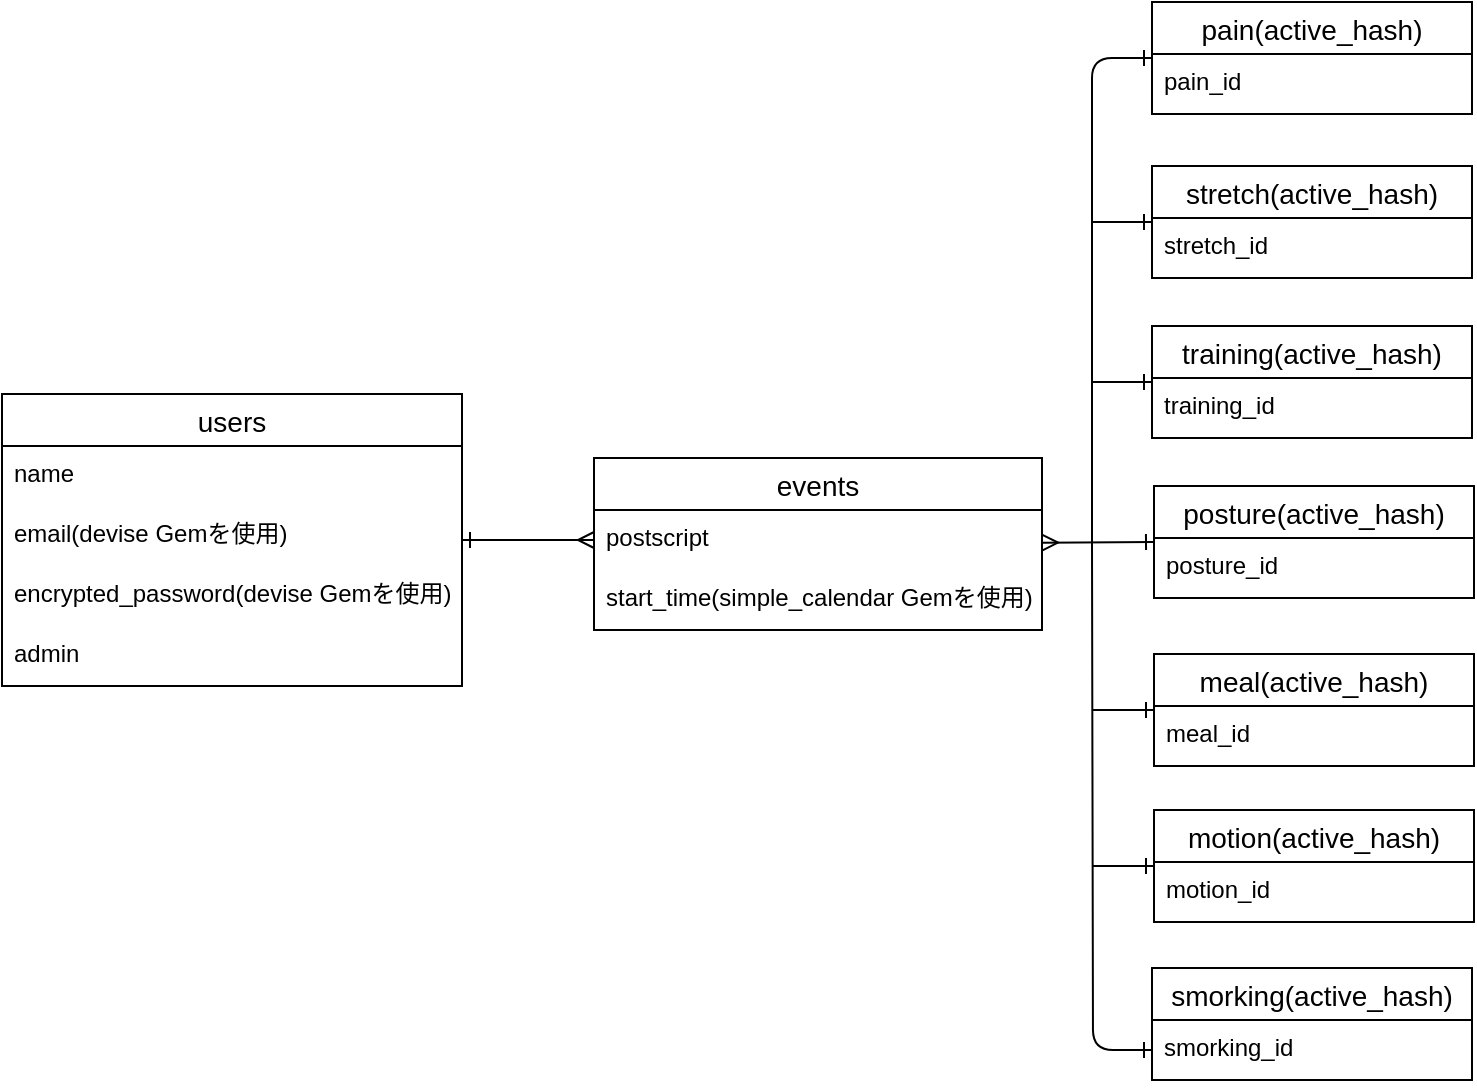 <mxfile>
    <diagram id="l6tFD-Y6mzbuiX1H4fGu" name="ページ1">
        <mxGraphModel dx="1068" dy="922" grid="1" gridSize="10" guides="1" tooltips="1" connect="1" arrows="1" fold="1" page="1" pageScale="1" pageWidth="827" pageHeight="1169" math="0" shadow="0">
            <root>
                <mxCell id="0"/>
                <mxCell id="1" parent="0"/>
                <mxCell id="29" style="edgeStyle=none;html=1;entryX=0;entryY=0.5;entryDx=0;entryDy=0;startArrow=ERmany;startFill=0;endArrow=ERone;endFill=0;" edge="1" parent="1" source="2" target="19">
                    <mxGeometry relative="1" as="geometry"/>
                </mxCell>
                <mxCell id="2" value="events" style="swimlane;fontStyle=0;childLayout=stackLayout;horizontal=1;startSize=26;horizontalStack=0;resizeParent=1;resizeParentMax=0;resizeLast=0;collapsible=1;marginBottom=0;align=center;fontSize=14;" vertex="1" parent="1">
                    <mxGeometry x="321" y="337" width="224" height="86" as="geometry"/>
                </mxCell>
                <mxCell id="3" value="postscript" style="text;strokeColor=none;fillColor=none;spacingLeft=4;spacingRight=4;overflow=hidden;rotatable=0;points=[[0,0.5],[1,0.5]];portConstraint=eastwest;fontSize=12;" vertex="1" parent="2">
                    <mxGeometry y="26" width="224" height="30" as="geometry"/>
                </mxCell>
                <mxCell id="4" value="start_time(simple_calendar Gemを使用)" style="text;strokeColor=none;fillColor=none;spacingLeft=4;spacingRight=4;overflow=hidden;rotatable=0;points=[[0,0.5],[1,0.5]];portConstraint=eastwest;fontSize=12;" vertex="1" parent="2">
                    <mxGeometry y="56" width="224" height="30" as="geometry"/>
                </mxCell>
                <mxCell id="28" style="edgeStyle=none;html=1;entryX=0;entryY=0.5;entryDx=0;entryDy=0;endArrow=ERmany;endFill=0;startArrow=ERone;startFill=0;" edge="1" parent="1" source="6" target="3">
                    <mxGeometry relative="1" as="geometry"/>
                </mxCell>
                <mxCell id="6" value="users" style="swimlane;fontStyle=0;childLayout=stackLayout;horizontal=1;startSize=26;horizontalStack=0;resizeParent=1;resizeParentMax=0;resizeLast=0;collapsible=1;marginBottom=0;align=center;fontSize=14;" vertex="1" parent="1">
                    <mxGeometry x="25" y="305" width="230" height="146" as="geometry"/>
                </mxCell>
                <mxCell id="7" value="name" style="text;strokeColor=none;fillColor=none;spacingLeft=4;spacingRight=4;overflow=hidden;rotatable=0;points=[[0,0.5],[1,0.5]];portConstraint=eastwest;fontSize=12;" vertex="1" parent="6">
                    <mxGeometry y="26" width="230" height="30" as="geometry"/>
                </mxCell>
                <mxCell id="8" value="email(devise Gemを使用)" style="text;strokeColor=none;fillColor=none;spacingLeft=4;spacingRight=4;overflow=hidden;rotatable=0;points=[[0,0.5],[1,0.5]];portConstraint=eastwest;fontSize=12;" vertex="1" parent="6">
                    <mxGeometry y="56" width="230" height="30" as="geometry"/>
                </mxCell>
                <mxCell id="9" value="encrypted_password(devise Gemを使用)" style="text;strokeColor=none;fillColor=none;spacingLeft=4;spacingRight=4;overflow=hidden;rotatable=0;points=[[0,0.5],[1,0.5]];portConstraint=eastwest;fontSize=12;" vertex="1" parent="6">
                    <mxGeometry y="86" width="230" height="30" as="geometry"/>
                </mxCell>
                <mxCell id="36" value="admin" style="text;strokeColor=none;fillColor=none;spacingLeft=4;spacingRight=4;overflow=hidden;rotatable=0;points=[[0,0.5],[1,0.5]];portConstraint=eastwest;fontSize=12;" vertex="1" parent="6">
                    <mxGeometry y="116" width="230" height="30" as="geometry"/>
                </mxCell>
                <mxCell id="30" style="edgeStyle=orthogonalEdgeStyle;html=1;startArrow=ERone;startFill=0;endArrow=none;endFill=0;" edge="1" parent="1" source="11">
                    <mxGeometry relative="1" as="geometry">
                        <mxPoint x="570" y="380" as="targetPoint"/>
                        <Array as="points">
                            <mxPoint x="570" y="137"/>
                            <mxPoint x="570" y="200"/>
                        </Array>
                    </mxGeometry>
                </mxCell>
                <mxCell id="11" value="pain(active_hash)" style="swimlane;fontStyle=0;childLayout=stackLayout;horizontal=1;startSize=26;horizontalStack=0;resizeParent=1;resizeParentMax=0;resizeLast=0;collapsible=1;marginBottom=0;align=center;fontSize=14;" vertex="1" parent="1">
                    <mxGeometry x="600" y="109" width="160" height="56" as="geometry"/>
                </mxCell>
                <mxCell id="12" value="pain_id" style="text;strokeColor=none;fillColor=none;spacingLeft=4;spacingRight=4;overflow=hidden;rotatable=0;points=[[0,0.5],[1,0.5]];portConstraint=eastwest;fontSize=12;" vertex="1" parent="11">
                    <mxGeometry y="26" width="160" height="30" as="geometry"/>
                </mxCell>
                <mxCell id="32" style="edgeStyle=orthogonalEdgeStyle;html=1;startArrow=ERone;startFill=0;endArrow=none;endFill=0;" edge="1" parent="1" source="15">
                    <mxGeometry relative="1" as="geometry">
                        <mxPoint x="570" y="219" as="targetPoint"/>
                    </mxGeometry>
                </mxCell>
                <mxCell id="15" value="stretch(active_hash)" style="swimlane;fontStyle=0;childLayout=stackLayout;horizontal=1;startSize=26;horizontalStack=0;resizeParent=1;resizeParentMax=0;resizeLast=0;collapsible=1;marginBottom=0;align=center;fontSize=14;" vertex="1" parent="1">
                    <mxGeometry x="600" y="191" width="160" height="56" as="geometry"/>
                </mxCell>
                <mxCell id="16" value="stretch_id" style="text;strokeColor=none;fillColor=none;spacingLeft=4;spacingRight=4;overflow=hidden;rotatable=0;points=[[0,0.5],[1,0.5]];portConstraint=eastwest;fontSize=12;" vertex="1" parent="15">
                    <mxGeometry y="26" width="160" height="30" as="geometry"/>
                </mxCell>
                <mxCell id="33" style="edgeStyle=orthogonalEdgeStyle;html=1;startArrow=ERone;startFill=0;endArrow=none;endFill=0;" edge="1" parent="1" source="17">
                    <mxGeometry relative="1" as="geometry">
                        <mxPoint x="570" y="299" as="targetPoint"/>
                    </mxGeometry>
                </mxCell>
                <mxCell id="17" value="training(active_hash)" style="swimlane;fontStyle=0;childLayout=stackLayout;horizontal=1;startSize=26;horizontalStack=0;resizeParent=1;resizeParentMax=0;resizeLast=0;collapsible=1;marginBottom=0;align=center;fontSize=14;" vertex="1" parent="1">
                    <mxGeometry x="600" y="271" width="160" height="56" as="geometry"/>
                </mxCell>
                <mxCell id="18" value="training_id" style="text;strokeColor=none;fillColor=none;spacingLeft=4;spacingRight=4;overflow=hidden;rotatable=0;points=[[0,0.5],[1,0.5]];portConstraint=eastwest;fontSize=12;" vertex="1" parent="17">
                    <mxGeometry y="26" width="160" height="30" as="geometry"/>
                </mxCell>
                <mxCell id="19" value="posture(active_hash)" style="swimlane;fontStyle=0;childLayout=stackLayout;horizontal=1;startSize=26;horizontalStack=0;resizeParent=1;resizeParentMax=0;resizeLast=0;collapsible=1;marginBottom=0;align=center;fontSize=14;" vertex="1" parent="1">
                    <mxGeometry x="601" y="351" width="160" height="56" as="geometry"/>
                </mxCell>
                <mxCell id="20" value="posture_id" style="text;strokeColor=none;fillColor=none;spacingLeft=4;spacingRight=4;overflow=hidden;rotatable=0;points=[[0,0.5],[1,0.5]];portConstraint=eastwest;fontSize=12;" vertex="1" parent="19">
                    <mxGeometry y="26" width="160" height="30" as="geometry"/>
                </mxCell>
                <mxCell id="34" style="edgeStyle=orthogonalEdgeStyle;html=1;startArrow=ERone;startFill=0;endArrow=none;endFill=0;" edge="1" parent="1" source="21">
                    <mxGeometry relative="1" as="geometry">
                        <mxPoint x="570" y="463" as="targetPoint"/>
                    </mxGeometry>
                </mxCell>
                <mxCell id="21" value="meal(active_hash)" style="swimlane;fontStyle=0;childLayout=stackLayout;horizontal=1;startSize=26;horizontalStack=0;resizeParent=1;resizeParentMax=0;resizeLast=0;collapsible=1;marginBottom=0;align=center;fontSize=14;" vertex="1" parent="1">
                    <mxGeometry x="601" y="435" width="160" height="56" as="geometry"/>
                </mxCell>
                <mxCell id="22" value="meal_id" style="text;strokeColor=none;fillColor=none;spacingLeft=4;spacingRight=4;overflow=hidden;rotatable=0;points=[[0,0.5],[1,0.5]];portConstraint=eastwest;fontSize=12;" vertex="1" parent="21">
                    <mxGeometry y="26" width="160" height="30" as="geometry"/>
                </mxCell>
                <mxCell id="35" style="edgeStyle=orthogonalEdgeStyle;html=1;startArrow=ERone;startFill=0;endArrow=none;endFill=0;" edge="1" parent="1" source="23">
                    <mxGeometry relative="1" as="geometry">
                        <mxPoint x="570" y="541" as="targetPoint"/>
                    </mxGeometry>
                </mxCell>
                <mxCell id="23" value="motion(active_hash)" style="swimlane;fontStyle=0;childLayout=stackLayout;horizontal=1;startSize=26;horizontalStack=0;resizeParent=1;resizeParentMax=0;resizeLast=0;collapsible=1;marginBottom=0;align=center;fontSize=14;" vertex="1" parent="1">
                    <mxGeometry x="601" y="513" width="160" height="56" as="geometry"/>
                </mxCell>
                <mxCell id="24" value="motion_id" style="text;strokeColor=none;fillColor=none;spacingLeft=4;spacingRight=4;overflow=hidden;rotatable=0;points=[[0,0.5],[1,0.5]];portConstraint=eastwest;fontSize=12;" vertex="1" parent="23">
                    <mxGeometry y="26" width="160" height="30" as="geometry"/>
                </mxCell>
                <mxCell id="25" value="smorking(active_hash)" style="swimlane;fontStyle=0;childLayout=stackLayout;horizontal=1;startSize=26;horizontalStack=0;resizeParent=1;resizeParentMax=0;resizeLast=0;collapsible=1;marginBottom=0;align=center;fontSize=14;" vertex="1" parent="1">
                    <mxGeometry x="600" y="592" width="160" height="56" as="geometry"/>
                </mxCell>
                <mxCell id="26" value="smorking_id" style="text;strokeColor=none;fillColor=none;spacingLeft=4;spacingRight=4;overflow=hidden;rotatable=0;points=[[0,0.5],[1,0.5]];portConstraint=eastwest;fontSize=12;" vertex="1" parent="25">
                    <mxGeometry y="26" width="160" height="30" as="geometry"/>
                </mxCell>
                <mxCell id="31" style="edgeStyle=orthogonalEdgeStyle;html=1;startArrow=ERone;startFill=0;endArrow=none;endFill=0;" edge="1" parent="1" source="26">
                    <mxGeometry relative="1" as="geometry">
                        <mxPoint x="570" y="380" as="targetPoint"/>
                    </mxGeometry>
                </mxCell>
            </root>
        </mxGraphModel>
    </diagram>
    <diagram id="OTcrRsifSK56F-cyigr_" name="ページ2">
        <mxGraphModel dx="961" dy="830" grid="1" gridSize="10" guides="1" tooltips="1" connect="1" arrows="1" fold="1" page="1" pageScale="1" pageWidth="827" pageHeight="1169" math="0" shadow="0">
            <root>
                <mxCell id="b2MLb9e18p4-IjrN-mBH-0"/>
                <mxCell id="b2MLb9e18p4-IjrN-mBH-1" parent="b2MLb9e18p4-IjrN-mBH-0"/>
                <mxCell id="b2MLb9e18p4-IjrN-mBH-11" style="edgeStyle=orthogonalEdgeStyle;html=1;entryX=0;entryY=0.5;entryDx=0;entryDy=0;startArrow=none;startFill=0;endArrow=none;endFill=0;" edge="1" parent="b2MLb9e18p4-IjrN-mBH-1" source="b2MLb9e18p4-IjrN-mBH-2" target="b2MLb9e18p4-IjrN-mBH-3">
                    <mxGeometry relative="1" as="geometry"/>
                </mxCell>
                <mxCell id="b2MLb9e18p4-IjrN-mBH-2" value="ユーザーログインページ" style="rounded=1;whiteSpace=wrap;html=1;" vertex="1" parent="b2MLb9e18p4-IjrN-mBH-1">
                    <mxGeometry x="40" y="218" width="140" height="30" as="geometry"/>
                </mxCell>
                <mxCell id="b2MLb9e18p4-IjrN-mBH-12" style="edgeStyle=orthogonalEdgeStyle;html=1;startArrow=none;startFill=0;endArrow=none;endFill=0;" edge="1" parent="b2MLb9e18p4-IjrN-mBH-1" source="b2MLb9e18p4-IjrN-mBH-3">
                    <mxGeometry relative="1" as="geometry">
                        <mxPoint x="440" y="135" as="targetPoint"/>
                    </mxGeometry>
                </mxCell>
                <mxCell id="b2MLb9e18p4-IjrN-mBH-3" value="一覧ページ" style="rounded=1;whiteSpace=wrap;html=1;" vertex="1" parent="b2MLb9e18p4-IjrN-mBH-1">
                    <mxGeometry x="240" y="120" width="140" height="30" as="geometry"/>
                </mxCell>
                <mxCell id="b2MLb9e18p4-IjrN-mBH-16" style="edgeStyle=orthogonalEdgeStyle;html=1;startArrow=none;startFill=0;endArrow=none;endFill=0;" edge="1" parent="b2MLb9e18p4-IjrN-mBH-1" source="b2MLb9e18p4-IjrN-mBH-4">
                    <mxGeometry relative="1" as="geometry">
                        <mxPoint x="410" y="140" as="targetPoint"/>
                    </mxGeometry>
                </mxCell>
                <mxCell id="b2MLb9e18p4-IjrN-mBH-4" value="登録ページ" style="rounded=1;whiteSpace=wrap;html=1;" vertex="1" parent="b2MLb9e18p4-IjrN-mBH-1">
                    <mxGeometry x="439" y="40" width="140" height="30" as="geometry"/>
                </mxCell>
                <mxCell id="b2MLb9e18p4-IjrN-mBH-5" value="詳細ページ" style="rounded=1;whiteSpace=wrap;html=1;" vertex="1" parent="b2MLb9e18p4-IjrN-mBH-1">
                    <mxGeometry x="441" y="120" width="140" height="30" as="geometry"/>
                </mxCell>
                <mxCell id="b2MLb9e18p4-IjrN-mBH-17" style="edgeStyle=orthogonalEdgeStyle;html=1;startArrow=none;startFill=0;endArrow=none;endFill=0;" edge="1" parent="b2MLb9e18p4-IjrN-mBH-1" source="b2MLb9e18p4-IjrN-mBH-6">
                    <mxGeometry relative="1" as="geometry">
                        <mxPoint x="410" y="130" as="targetPoint"/>
                    </mxGeometry>
                </mxCell>
                <mxCell id="b2MLb9e18p4-IjrN-mBH-6" value="編集ページ" style="rounded=1;whiteSpace=wrap;html=1;" vertex="1" parent="b2MLb9e18p4-IjrN-mBH-1">
                    <mxGeometry x="439" y="200" width="140" height="30" as="geometry"/>
                </mxCell>
                <mxCell id="b2MLb9e18p4-IjrN-mBH-18" style="edgeStyle=orthogonalEdgeStyle;html=1;startArrow=none;startFill=0;endArrow=none;endFill=0;" edge="1" parent="b2MLb9e18p4-IjrN-mBH-1" source="b2MLb9e18p4-IjrN-mBH-8">
                    <mxGeometry relative="1" as="geometry">
                        <mxPoint x="210" y="220" as="targetPoint"/>
                    </mxGeometry>
                </mxCell>
                <mxCell id="b2MLb9e18p4-IjrN-mBH-20" style="edgeStyle=orthogonalEdgeStyle;html=1;entryX=0;entryY=0.5;entryDx=0;entryDy=0;startArrow=none;startFill=0;endArrow=none;endFill=0;" edge="1" parent="b2MLb9e18p4-IjrN-mBH-1" source="b2MLb9e18p4-IjrN-mBH-8" target="b2MLb9e18p4-IjrN-mBH-9">
                    <mxGeometry relative="1" as="geometry"/>
                </mxCell>
                <mxCell id="b2MLb9e18p4-IjrN-mBH-8" value="ユーザー選択ページ" style="rounded=1;whiteSpace=wrap;html=1;" vertex="1" parent="b2MLb9e18p4-IjrN-mBH-1">
                    <mxGeometry x="240" y="320" width="140" height="30" as="geometry"/>
                </mxCell>
                <mxCell id="b2MLb9e18p4-IjrN-mBH-21" style="edgeStyle=orthogonalEdgeStyle;html=1;entryX=0;entryY=0.5;entryDx=0;entryDy=0;startArrow=none;startFill=0;endArrow=none;endFill=0;" edge="1" parent="b2MLb9e18p4-IjrN-mBH-1" source="b2MLb9e18p4-IjrN-mBH-9" target="b2MLb9e18p4-IjrN-mBH-10">
                    <mxGeometry relative="1" as="geometry"/>
                </mxCell>
                <mxCell id="b2MLb9e18p4-IjrN-mBH-9" value="一覧ページ" style="rounded=1;whiteSpace=wrap;html=1;" vertex="1" parent="b2MLb9e18p4-IjrN-mBH-1">
                    <mxGeometry x="439" y="320" width="140" height="30" as="geometry"/>
                </mxCell>
                <mxCell id="b2MLb9e18p4-IjrN-mBH-10" value="ユーザー新規登録ページ" style="rounded=1;whiteSpace=wrap;html=1;" vertex="1" parent="b2MLb9e18p4-IjrN-mBH-1">
                    <mxGeometry x="640" y="320" width="140" height="30" as="geometry"/>
                </mxCell>
            </root>
        </mxGraphModel>
    </diagram>
</mxfile>